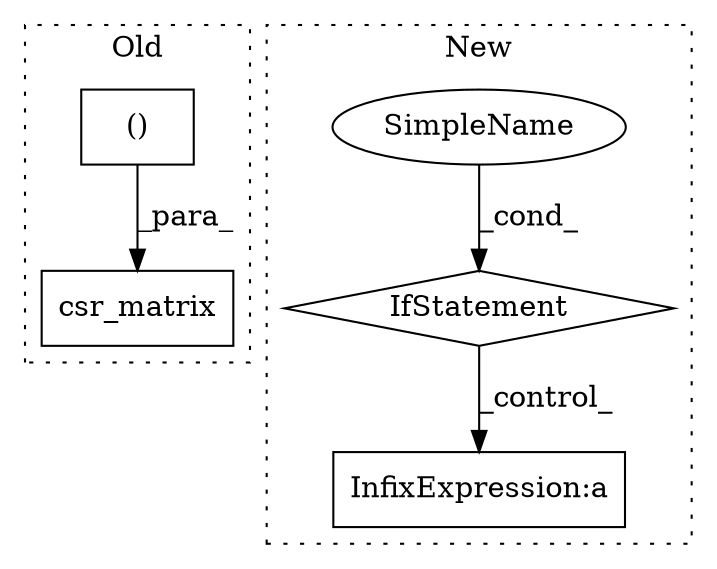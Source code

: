 digraph G {
subgraph cluster0 {
1 [label="csr_matrix" a="32" s="72622,72671" l="11,1" shape="box"];
3 [label="()" a="106" s="72654" l="15" shape="box"];
label = "Old";
style="dotted";
}
subgraph cluster1 {
2 [label="IfStatement" a="25" s="72752,72777" l="4,2" shape="diamond"];
4 [label="InfixExpression:a" a="27" s="73375" l="10" shape="box"];
5 [label="SimpleName" a="42" s="" l="" shape="ellipse"];
label = "New";
style="dotted";
}
2 -> 4 [label="_control_"];
3 -> 1 [label="_para_"];
5 -> 2 [label="_cond_"];
}